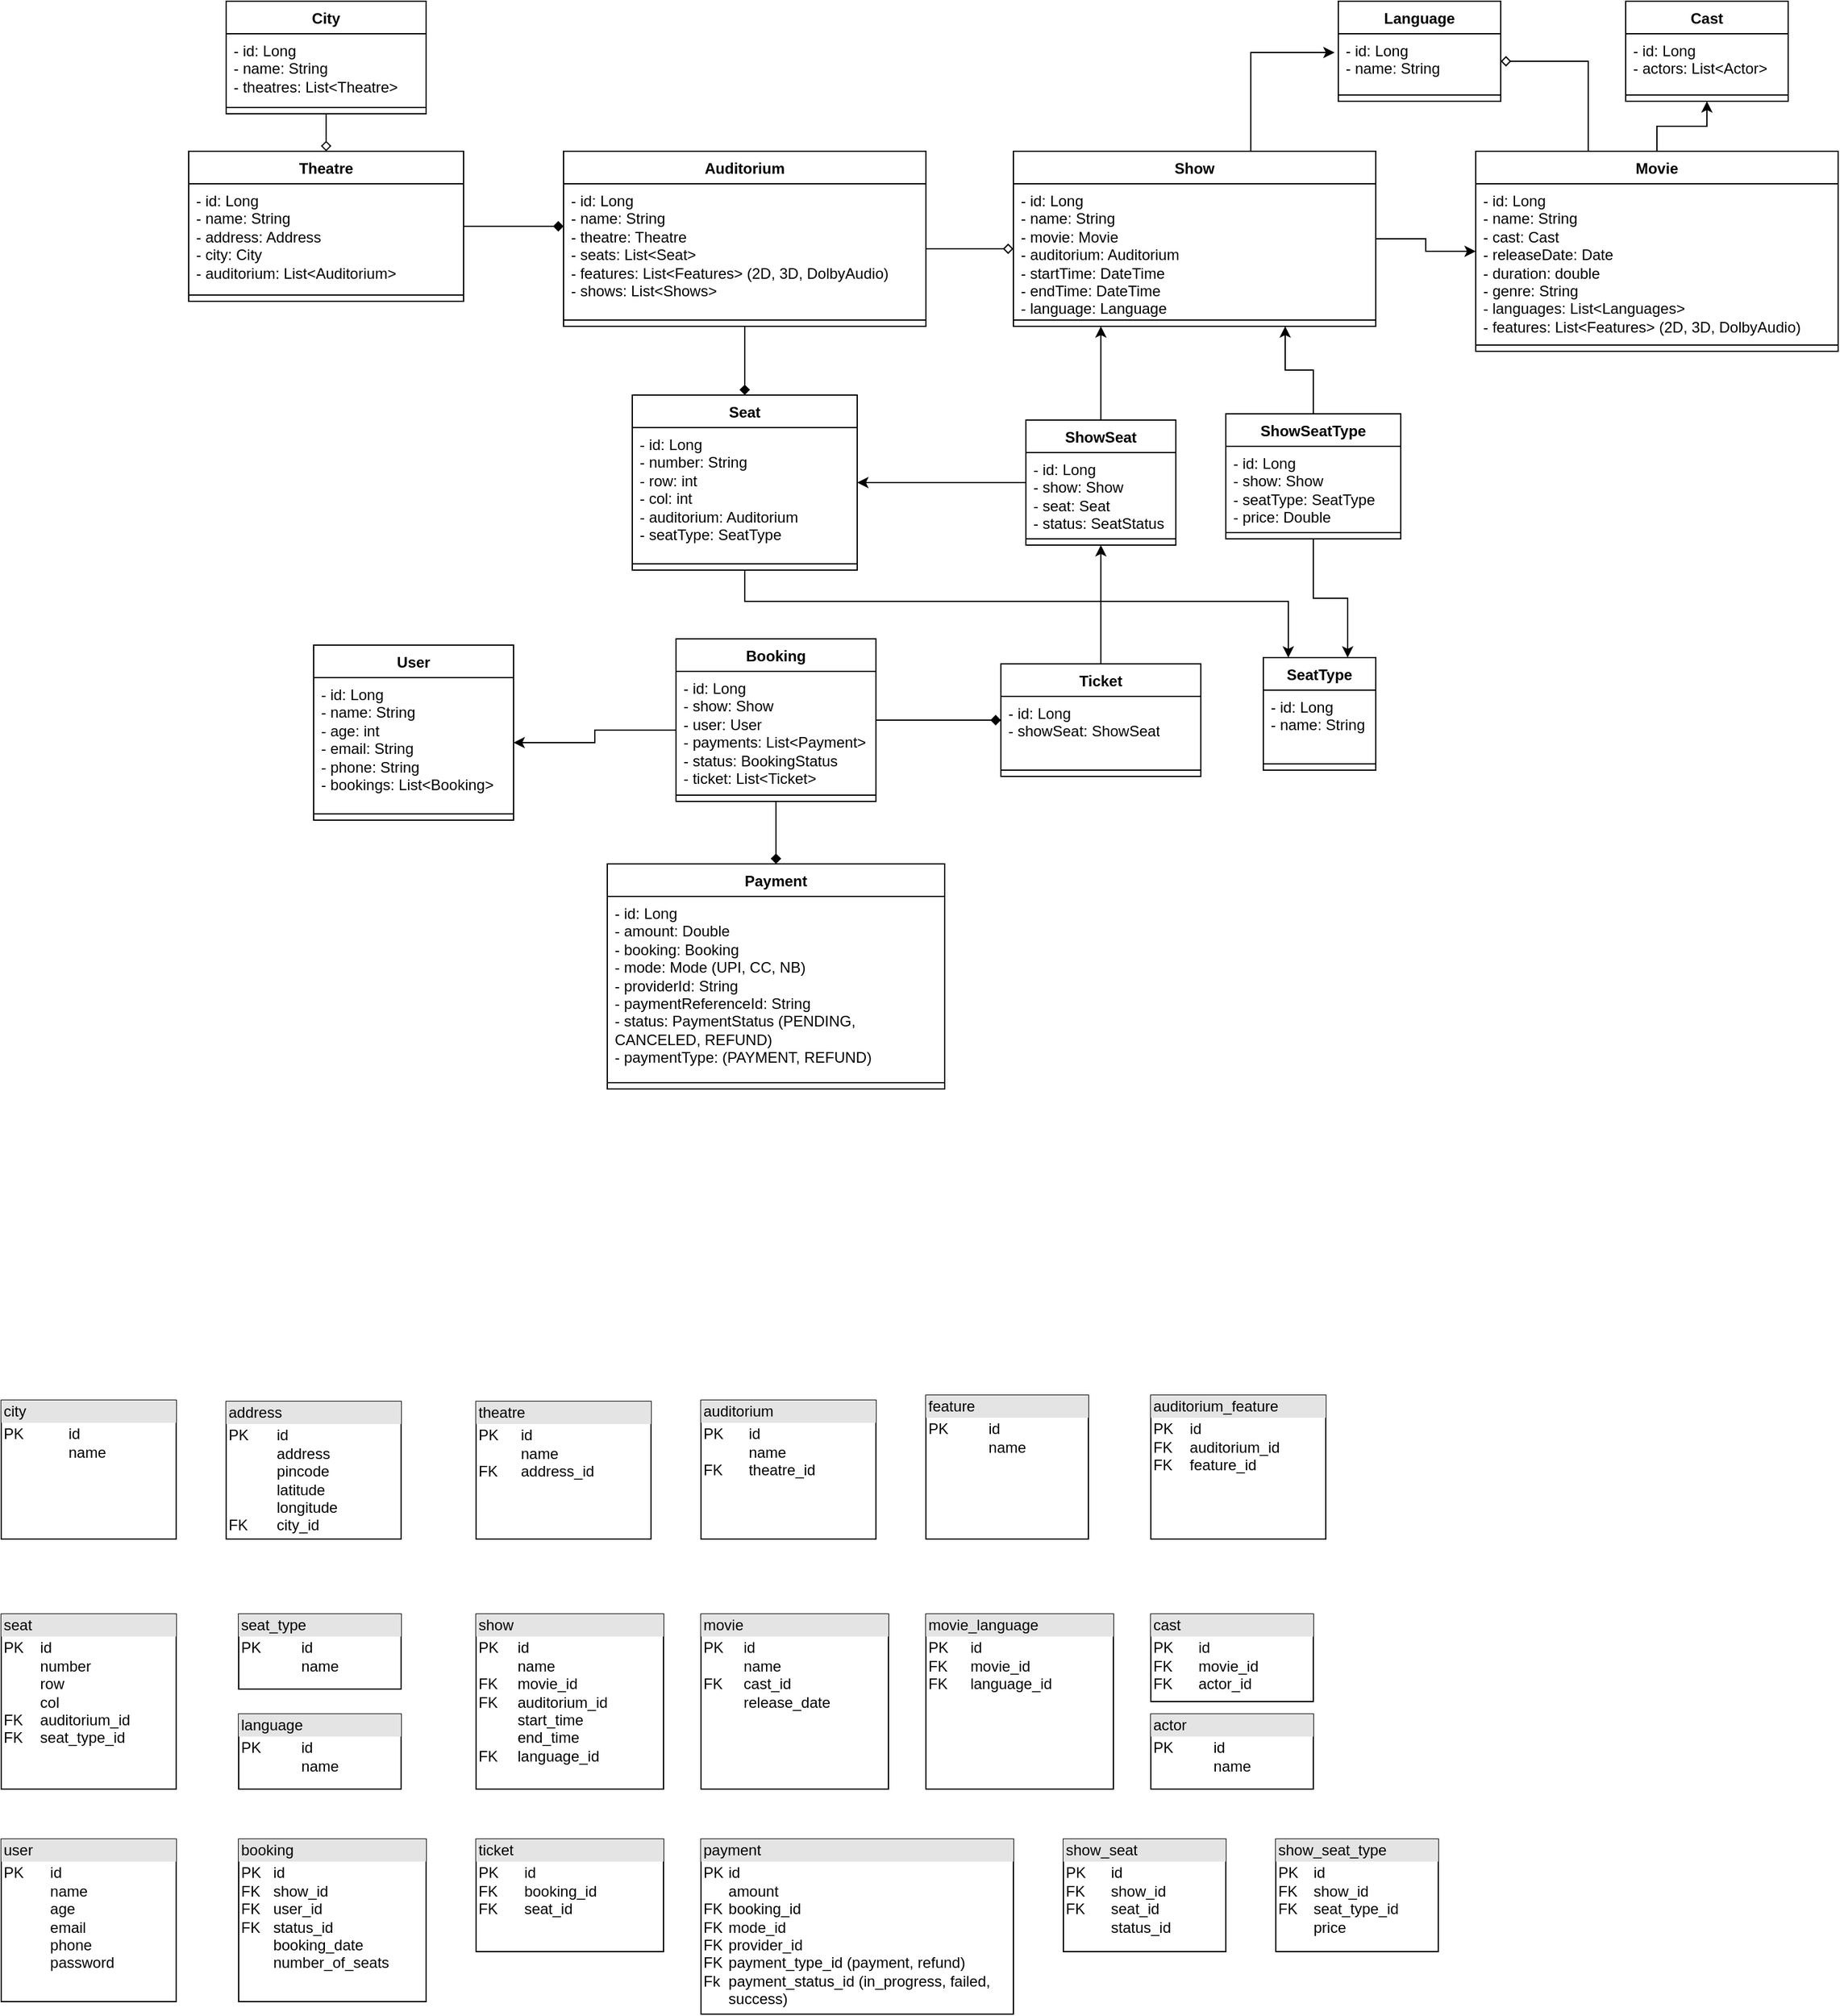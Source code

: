 <mxfile version="23.1.1" type="device">
  <diagram name="Page-1" id="oGcCUuIiFS4U_jD8WHVe">
    <mxGraphModel dx="2261" dy="1964" grid="1" gridSize="10" guides="1" tooltips="1" connect="1" arrows="1" fold="1" page="1" pageScale="1" pageWidth="827" pageHeight="1169" math="0" shadow="0">
      <root>
        <mxCell id="0" />
        <mxCell id="1" parent="0" />
        <mxCell id="pWZ-BDEYInPVpbbAbhPP-1" value="City" style="swimlane;fontStyle=1;align=center;verticalAlign=top;childLayout=stackLayout;horizontal=1;startSize=26;horizontalStack=0;resizeParent=1;resizeParentMax=0;resizeLast=0;collapsible=1;marginBottom=0;whiteSpace=wrap;html=1;" vertex="1" parent="1">
          <mxGeometry x="40" y="-30" width="160" height="90" as="geometry" />
        </mxCell>
        <mxCell id="pWZ-BDEYInPVpbbAbhPP-2" value="- id: Long&lt;br&gt;- name: String&lt;br&gt;- theatres: List&amp;lt;Theatre&amp;gt;" style="text;strokeColor=none;fillColor=none;align=left;verticalAlign=top;spacingLeft=4;spacingRight=4;overflow=hidden;rotatable=0;points=[[0,0.5],[1,0.5]];portConstraint=eastwest;whiteSpace=wrap;html=1;" vertex="1" parent="pWZ-BDEYInPVpbbAbhPP-1">
          <mxGeometry y="26" width="160" height="54" as="geometry" />
        </mxCell>
        <mxCell id="pWZ-BDEYInPVpbbAbhPP-3" value="" style="line;strokeWidth=1;fillColor=none;align=left;verticalAlign=middle;spacingTop=-1;spacingLeft=3;spacingRight=3;rotatable=0;labelPosition=right;points=[];portConstraint=eastwest;strokeColor=inherit;" vertex="1" parent="pWZ-BDEYInPVpbbAbhPP-1">
          <mxGeometry y="80" width="160" height="10" as="geometry" />
        </mxCell>
        <mxCell id="pWZ-BDEYInPVpbbAbhPP-16" value="" style="edgeStyle=orthogonalEdgeStyle;rounded=0;orthogonalLoop=1;jettySize=auto;html=1;endArrow=diamond;endFill=1;" edge="1" parent="1" source="pWZ-BDEYInPVpbbAbhPP-5" target="pWZ-BDEYInPVpbbAbhPP-13">
          <mxGeometry relative="1" as="geometry">
            <Array as="points">
              <mxPoint x="290" y="150" />
              <mxPoint x="290" y="150" />
            </Array>
          </mxGeometry>
        </mxCell>
        <mxCell id="pWZ-BDEYInPVpbbAbhPP-5" value="Theatre" style="swimlane;fontStyle=1;align=center;verticalAlign=top;childLayout=stackLayout;horizontal=1;startSize=26;horizontalStack=0;resizeParent=1;resizeParentMax=0;resizeLast=0;collapsible=1;marginBottom=0;whiteSpace=wrap;html=1;" vertex="1" parent="1">
          <mxGeometry x="10" y="90" width="220" height="120" as="geometry" />
        </mxCell>
        <mxCell id="pWZ-BDEYInPVpbbAbhPP-6" value="- id: Long&lt;br&gt;- name: String&lt;br&gt;- address: Address&lt;br&gt;- city: City&lt;br&gt;- auditorium: List&amp;lt;Auditorium&amp;gt;" style="text;strokeColor=none;fillColor=none;align=left;verticalAlign=top;spacingLeft=4;spacingRight=4;overflow=hidden;rotatable=0;points=[[0,0.5],[1,0.5]];portConstraint=eastwest;whiteSpace=wrap;html=1;" vertex="1" parent="pWZ-BDEYInPVpbbAbhPP-5">
          <mxGeometry y="26" width="220" height="84" as="geometry" />
        </mxCell>
        <mxCell id="pWZ-BDEYInPVpbbAbhPP-7" value="" style="line;strokeWidth=1;fillColor=none;align=left;verticalAlign=middle;spacingTop=-1;spacingLeft=3;spacingRight=3;rotatable=0;labelPosition=right;points=[];portConstraint=eastwest;strokeColor=inherit;" vertex="1" parent="pWZ-BDEYInPVpbbAbhPP-5">
          <mxGeometry y="110" width="220" height="10" as="geometry" />
        </mxCell>
        <mxCell id="pWZ-BDEYInPVpbbAbhPP-22" value="" style="edgeStyle=orthogonalEdgeStyle;rounded=0;orthogonalLoop=1;jettySize=auto;html=1;endArrow=diamond;endFill=1;" edge="1" parent="1" source="pWZ-BDEYInPVpbbAbhPP-13" target="pWZ-BDEYInPVpbbAbhPP-19">
          <mxGeometry relative="1" as="geometry" />
        </mxCell>
        <mxCell id="pWZ-BDEYInPVpbbAbhPP-13" value="Auditorium" style="swimlane;fontStyle=1;align=center;verticalAlign=top;childLayout=stackLayout;horizontal=1;startSize=26;horizontalStack=0;resizeParent=1;resizeParentMax=0;resizeLast=0;collapsible=1;marginBottom=0;whiteSpace=wrap;html=1;" vertex="1" parent="1">
          <mxGeometry x="310" y="90" width="290" height="140" as="geometry" />
        </mxCell>
        <mxCell id="pWZ-BDEYInPVpbbAbhPP-14" value="- id: Long&lt;br&gt;- name: String&lt;br&gt;- theatre: Theatre&lt;br&gt;- seats: List&amp;lt;Seat&amp;gt;&lt;br&gt;- features: List&amp;lt;Features&amp;gt; (2D, 3D, DolbyAudio)&lt;br&gt;- shows: List&amp;lt;Shows&amp;gt;" style="text;strokeColor=none;fillColor=none;align=left;verticalAlign=top;spacingLeft=4;spacingRight=4;overflow=hidden;rotatable=0;points=[[0,0.5],[1,0.5]];portConstraint=eastwest;whiteSpace=wrap;html=1;" vertex="1" parent="pWZ-BDEYInPVpbbAbhPP-13">
          <mxGeometry y="26" width="290" height="104" as="geometry" />
        </mxCell>
        <mxCell id="pWZ-BDEYInPVpbbAbhPP-15" value="" style="line;strokeWidth=1;fillColor=none;align=left;verticalAlign=middle;spacingTop=-1;spacingLeft=3;spacingRight=3;rotatable=0;labelPosition=right;points=[];portConstraint=eastwest;strokeColor=inherit;" vertex="1" parent="pWZ-BDEYInPVpbbAbhPP-13">
          <mxGeometry y="130" width="290" height="10" as="geometry" />
        </mxCell>
        <mxCell id="pWZ-BDEYInPVpbbAbhPP-17" style="edgeStyle=orthogonalEdgeStyle;rounded=0;orthogonalLoop=1;jettySize=auto;html=1;entryX=0.5;entryY=0;entryDx=0;entryDy=0;endArrow=diamond;endFill=0;exitX=0.5;exitY=1;exitDx=0;exitDy=0;" edge="1" parent="1" source="pWZ-BDEYInPVpbbAbhPP-1" target="pWZ-BDEYInPVpbbAbhPP-5">
          <mxGeometry relative="1" as="geometry" />
        </mxCell>
        <mxCell id="pWZ-BDEYInPVpbbAbhPP-30" value="" style="edgeStyle=orthogonalEdgeStyle;rounded=0;orthogonalLoop=1;jettySize=auto;html=1;endArrow=classic;endFill=1;" edge="1" parent="1" source="pWZ-BDEYInPVpbbAbhPP-19" target="pWZ-BDEYInPVpbbAbhPP-27">
          <mxGeometry relative="1" as="geometry">
            <Array as="points">
              <mxPoint x="455" y="450" />
              <mxPoint x="890" y="450" />
            </Array>
          </mxGeometry>
        </mxCell>
        <mxCell id="pWZ-BDEYInPVpbbAbhPP-63" value="" style="edgeStyle=orthogonalEdgeStyle;rounded=0;orthogonalLoop=1;jettySize=auto;html=1;endArrow=none;endFill=0;startArrow=classic;startFill=1;" edge="1" parent="1" source="pWZ-BDEYInPVpbbAbhPP-19" target="pWZ-BDEYInPVpbbAbhPP-60">
          <mxGeometry relative="1" as="geometry" />
        </mxCell>
        <mxCell id="pWZ-BDEYInPVpbbAbhPP-19" value="Seat" style="swimlane;fontStyle=1;align=center;verticalAlign=top;childLayout=stackLayout;horizontal=1;startSize=26;horizontalStack=0;resizeParent=1;resizeParentMax=0;resizeLast=0;collapsible=1;marginBottom=0;whiteSpace=wrap;html=1;" vertex="1" parent="1">
          <mxGeometry x="365" y="285" width="180" height="140" as="geometry" />
        </mxCell>
        <mxCell id="pWZ-BDEYInPVpbbAbhPP-20" value="- id: Long&lt;br&gt;- number: String&lt;br&gt;- row: int&lt;br&gt;- col: int&lt;br&gt;- auditorium: Auditorium&lt;br&gt;- seatType: SeatType" style="text;strokeColor=none;fillColor=none;align=left;verticalAlign=top;spacingLeft=4;spacingRight=4;overflow=hidden;rotatable=0;points=[[0,0.5],[1,0.5]];portConstraint=eastwest;whiteSpace=wrap;html=1;" vertex="1" parent="pWZ-BDEYInPVpbbAbhPP-19">
          <mxGeometry y="26" width="180" height="104" as="geometry" />
        </mxCell>
        <mxCell id="pWZ-BDEYInPVpbbAbhPP-21" value="" style="line;strokeWidth=1;fillColor=none;align=left;verticalAlign=middle;spacingTop=-1;spacingLeft=3;spacingRight=3;rotatable=0;labelPosition=right;points=[];portConstraint=eastwest;strokeColor=inherit;" vertex="1" parent="pWZ-BDEYInPVpbbAbhPP-19">
          <mxGeometry y="130" width="180" height="10" as="geometry" />
        </mxCell>
        <mxCell id="pWZ-BDEYInPVpbbAbhPP-34" value="" style="edgeStyle=orthogonalEdgeStyle;rounded=0;orthogonalLoop=1;jettySize=auto;html=1;" edge="1" parent="1" source="pWZ-BDEYInPVpbbAbhPP-23" target="pWZ-BDEYInPVpbbAbhPP-31">
          <mxGeometry relative="1" as="geometry" />
        </mxCell>
        <mxCell id="pWZ-BDEYInPVpbbAbhPP-38" value="" style="edgeStyle=orthogonalEdgeStyle;rounded=0;orthogonalLoop=1;jettySize=auto;html=1;endArrow=classic;endFill=1;entryX=-0.023;entryY=0.341;entryDx=0;entryDy=0;entryPerimeter=0;" edge="1" parent="1" source="pWZ-BDEYInPVpbbAbhPP-23" target="pWZ-BDEYInPVpbbAbhPP-36">
          <mxGeometry relative="1" as="geometry">
            <Array as="points">
              <mxPoint x="860" y="11" />
            </Array>
          </mxGeometry>
        </mxCell>
        <mxCell id="pWZ-BDEYInPVpbbAbhPP-23" value="Show" style="swimlane;fontStyle=1;align=center;verticalAlign=top;childLayout=stackLayout;horizontal=1;startSize=26;horizontalStack=0;resizeParent=1;resizeParentMax=0;resizeLast=0;collapsible=1;marginBottom=0;whiteSpace=wrap;html=1;" vertex="1" parent="1">
          <mxGeometry x="670" y="90" width="290" height="140" as="geometry" />
        </mxCell>
        <mxCell id="pWZ-BDEYInPVpbbAbhPP-24" value="- id: Long&lt;br&gt;- name: String&lt;br&gt;- movie: Movie&lt;br&gt;- auditorium: Auditorium&lt;br&gt;- startTime: DateTime&lt;br&gt;- endTime: DateTime&lt;br&gt;- language: Language" style="text;strokeColor=none;fillColor=none;align=left;verticalAlign=top;spacingLeft=4;spacingRight=4;overflow=hidden;rotatable=0;points=[[0,0.5],[1,0.5]];portConstraint=eastwest;whiteSpace=wrap;html=1;" vertex="1" parent="pWZ-BDEYInPVpbbAbhPP-23">
          <mxGeometry y="26" width="290" height="104" as="geometry" />
        </mxCell>
        <mxCell id="pWZ-BDEYInPVpbbAbhPP-25" value="" style="line;strokeWidth=1;fillColor=none;align=left;verticalAlign=middle;spacingTop=-1;spacingLeft=3;spacingRight=3;rotatable=0;labelPosition=right;points=[];portConstraint=eastwest;strokeColor=inherit;" vertex="1" parent="pWZ-BDEYInPVpbbAbhPP-23">
          <mxGeometry y="130" width="290" height="10" as="geometry" />
        </mxCell>
        <mxCell id="pWZ-BDEYInPVpbbAbhPP-27" value="SeatType" style="swimlane;fontStyle=1;align=center;verticalAlign=top;childLayout=stackLayout;horizontal=1;startSize=26;horizontalStack=0;resizeParent=1;resizeParentMax=0;resizeLast=0;collapsible=1;marginBottom=0;whiteSpace=wrap;html=1;" vertex="1" parent="1">
          <mxGeometry x="870" y="495" width="90" height="90" as="geometry" />
        </mxCell>
        <mxCell id="pWZ-BDEYInPVpbbAbhPP-28" value="- id: Long&lt;br&gt;- name: String" style="text;strokeColor=none;fillColor=none;align=left;verticalAlign=top;spacingLeft=4;spacingRight=4;overflow=hidden;rotatable=0;points=[[0,0.5],[1,0.5]];portConstraint=eastwest;whiteSpace=wrap;html=1;" vertex="1" parent="pWZ-BDEYInPVpbbAbhPP-27">
          <mxGeometry y="26" width="90" height="54" as="geometry" />
        </mxCell>
        <mxCell id="pWZ-BDEYInPVpbbAbhPP-29" value="" style="line;strokeWidth=1;fillColor=none;align=left;verticalAlign=middle;spacingTop=-1;spacingLeft=3;spacingRight=3;rotatable=0;labelPosition=right;points=[];portConstraint=eastwest;strokeColor=inherit;" vertex="1" parent="pWZ-BDEYInPVpbbAbhPP-27">
          <mxGeometry y="80" width="90" height="10" as="geometry" />
        </mxCell>
        <mxCell id="pWZ-BDEYInPVpbbAbhPP-39" style="edgeStyle=orthogonalEdgeStyle;rounded=0;orthogonalLoop=1;jettySize=auto;html=1;entryX=1;entryY=0.5;entryDx=0;entryDy=0;endArrow=diamond;endFill=0;" edge="1" parent="1" source="pWZ-BDEYInPVpbbAbhPP-31" target="pWZ-BDEYInPVpbbAbhPP-36">
          <mxGeometry relative="1" as="geometry">
            <Array as="points">
              <mxPoint x="1130" y="18" />
            </Array>
          </mxGeometry>
        </mxCell>
        <mxCell id="pWZ-BDEYInPVpbbAbhPP-44" style="edgeStyle=orthogonalEdgeStyle;rounded=0;orthogonalLoop=1;jettySize=auto;html=1;entryX=0.5;entryY=1;entryDx=0;entryDy=0;" edge="1" parent="1" source="pWZ-BDEYInPVpbbAbhPP-31" target="pWZ-BDEYInPVpbbAbhPP-41">
          <mxGeometry relative="1" as="geometry" />
        </mxCell>
        <mxCell id="pWZ-BDEYInPVpbbAbhPP-31" value="Movie" style="swimlane;fontStyle=1;align=center;verticalAlign=top;childLayout=stackLayout;horizontal=1;startSize=26;horizontalStack=0;resizeParent=1;resizeParentMax=0;resizeLast=0;collapsible=1;marginBottom=0;whiteSpace=wrap;html=1;" vertex="1" parent="1">
          <mxGeometry x="1040" y="90" width="290" height="160" as="geometry" />
        </mxCell>
        <mxCell id="pWZ-BDEYInPVpbbAbhPP-32" value="- id: Long&lt;br&gt;- name: String&lt;br&gt;- cast: Cast&lt;br&gt;- releaseDate: Date&lt;br&gt;- duration: double&lt;br&gt;- genre: String&lt;br&gt;- languages: List&amp;lt;Languages&amp;gt;&lt;br&gt;- features: List&amp;lt;Features&amp;gt; (2D, 3D, DolbyAudio)" style="text;strokeColor=none;fillColor=none;align=left;verticalAlign=top;spacingLeft=4;spacingRight=4;overflow=hidden;rotatable=0;points=[[0,0.5],[1,0.5]];portConstraint=eastwest;whiteSpace=wrap;html=1;" vertex="1" parent="pWZ-BDEYInPVpbbAbhPP-31">
          <mxGeometry y="26" width="290" height="124" as="geometry" />
        </mxCell>
        <mxCell id="pWZ-BDEYInPVpbbAbhPP-33" value="" style="line;strokeWidth=1;fillColor=none;align=left;verticalAlign=middle;spacingTop=-1;spacingLeft=3;spacingRight=3;rotatable=0;labelPosition=right;points=[];portConstraint=eastwest;strokeColor=inherit;" vertex="1" parent="pWZ-BDEYInPVpbbAbhPP-31">
          <mxGeometry y="150" width="290" height="10" as="geometry" />
        </mxCell>
        <mxCell id="pWZ-BDEYInPVpbbAbhPP-35" value="Language" style="swimlane;fontStyle=1;align=center;verticalAlign=top;childLayout=stackLayout;horizontal=1;startSize=26;horizontalStack=0;resizeParent=1;resizeParentMax=0;resizeLast=0;collapsible=1;marginBottom=0;whiteSpace=wrap;html=1;" vertex="1" parent="1">
          <mxGeometry x="930" y="-30" width="130" height="80" as="geometry" />
        </mxCell>
        <mxCell id="pWZ-BDEYInPVpbbAbhPP-36" value="- id: Long&lt;br&gt;- name: String" style="text;strokeColor=none;fillColor=none;align=left;verticalAlign=top;spacingLeft=4;spacingRight=4;overflow=hidden;rotatable=0;points=[[0,0.5],[1,0.5]];portConstraint=eastwest;whiteSpace=wrap;html=1;" vertex="1" parent="pWZ-BDEYInPVpbbAbhPP-35">
          <mxGeometry y="26" width="130" height="44" as="geometry" />
        </mxCell>
        <mxCell id="pWZ-BDEYInPVpbbAbhPP-37" value="" style="line;strokeWidth=1;fillColor=none;align=left;verticalAlign=middle;spacingTop=-1;spacingLeft=3;spacingRight=3;rotatable=0;labelPosition=right;points=[];portConstraint=eastwest;strokeColor=inherit;" vertex="1" parent="pWZ-BDEYInPVpbbAbhPP-35">
          <mxGeometry y="70" width="130" height="10" as="geometry" />
        </mxCell>
        <mxCell id="pWZ-BDEYInPVpbbAbhPP-41" value="Cast" style="swimlane;fontStyle=1;align=center;verticalAlign=top;childLayout=stackLayout;horizontal=1;startSize=26;horizontalStack=0;resizeParent=1;resizeParentMax=0;resizeLast=0;collapsible=1;marginBottom=0;whiteSpace=wrap;html=1;" vertex="1" parent="1">
          <mxGeometry x="1160" y="-30" width="130" height="80" as="geometry" />
        </mxCell>
        <mxCell id="pWZ-BDEYInPVpbbAbhPP-42" value="- id: Long&lt;br&gt;- actors: List&amp;lt;Actor&amp;gt;" style="text;strokeColor=none;fillColor=none;align=left;verticalAlign=top;spacingLeft=4;spacingRight=4;overflow=hidden;rotatable=0;points=[[0,0.5],[1,0.5]];portConstraint=eastwest;whiteSpace=wrap;html=1;" vertex="1" parent="pWZ-BDEYInPVpbbAbhPP-41">
          <mxGeometry y="26" width="130" height="44" as="geometry" />
        </mxCell>
        <mxCell id="pWZ-BDEYInPVpbbAbhPP-43" value="" style="line;strokeWidth=1;fillColor=none;align=left;verticalAlign=middle;spacingTop=-1;spacingLeft=3;spacingRight=3;rotatable=0;labelPosition=right;points=[];portConstraint=eastwest;strokeColor=inherit;" vertex="1" parent="pWZ-BDEYInPVpbbAbhPP-41">
          <mxGeometry y="70" width="130" height="10" as="geometry" />
        </mxCell>
        <mxCell id="pWZ-BDEYInPVpbbAbhPP-45" value="User" style="swimlane;fontStyle=1;align=center;verticalAlign=top;childLayout=stackLayout;horizontal=1;startSize=26;horizontalStack=0;resizeParent=1;resizeParentMax=0;resizeLast=0;collapsible=1;marginBottom=0;whiteSpace=wrap;html=1;" vertex="1" parent="1">
          <mxGeometry x="110" y="485" width="160" height="140" as="geometry" />
        </mxCell>
        <mxCell id="pWZ-BDEYInPVpbbAbhPP-46" value="- id: Long&lt;br&gt;- name: String&lt;br&gt;- age: int&lt;br&gt;- email: String&lt;br&gt;- phone: String&lt;br&gt;- bookings: List&amp;lt;Booking&amp;gt;" style="text;strokeColor=none;fillColor=none;align=left;verticalAlign=top;spacingLeft=4;spacingRight=4;overflow=hidden;rotatable=0;points=[[0,0.5],[1,0.5]];portConstraint=eastwest;whiteSpace=wrap;html=1;" vertex="1" parent="pWZ-BDEYInPVpbbAbhPP-45">
          <mxGeometry y="26" width="160" height="104" as="geometry" />
        </mxCell>
        <mxCell id="pWZ-BDEYInPVpbbAbhPP-47" value="" style="line;strokeWidth=1;fillColor=none;align=left;verticalAlign=middle;spacingTop=-1;spacingLeft=3;spacingRight=3;rotatable=0;labelPosition=right;points=[];portConstraint=eastwest;strokeColor=inherit;" vertex="1" parent="pWZ-BDEYInPVpbbAbhPP-45">
          <mxGeometry y="130" width="160" height="10" as="geometry" />
        </mxCell>
        <mxCell id="pWZ-BDEYInPVpbbAbhPP-54" value="" style="edgeStyle=orthogonalEdgeStyle;rounded=0;orthogonalLoop=1;jettySize=auto;html=1;endArrow=diamond;endFill=1;" edge="1" parent="1" source="pWZ-BDEYInPVpbbAbhPP-48" target="pWZ-BDEYInPVpbbAbhPP-51">
          <mxGeometry relative="1" as="geometry" />
        </mxCell>
        <mxCell id="pWZ-BDEYInPVpbbAbhPP-58" value="" style="edgeStyle=orthogonalEdgeStyle;rounded=0;orthogonalLoop=1;jettySize=auto;html=1;endArrow=diamond;endFill=1;" edge="1" parent="1" source="pWZ-BDEYInPVpbbAbhPP-48" target="pWZ-BDEYInPVpbbAbhPP-55">
          <mxGeometry relative="1" as="geometry" />
        </mxCell>
        <mxCell id="pWZ-BDEYInPVpbbAbhPP-48" value="Booking" style="swimlane;fontStyle=1;align=center;verticalAlign=top;childLayout=stackLayout;horizontal=1;startSize=26;horizontalStack=0;resizeParent=1;resizeParentMax=0;resizeLast=0;collapsible=1;marginBottom=0;whiteSpace=wrap;html=1;" vertex="1" parent="1">
          <mxGeometry x="400" y="480" width="160" height="130" as="geometry" />
        </mxCell>
        <mxCell id="pWZ-BDEYInPVpbbAbhPP-49" value="- id: Long&lt;br&gt;- show: Show&lt;br&gt;- user: User&lt;br&gt;- payments: List&amp;lt;Payment&amp;gt;&lt;br&gt;- status: BookingStatus&lt;br&gt;- ticket: List&amp;lt;Ticket&amp;gt;" style="text;strokeColor=none;fillColor=none;align=left;verticalAlign=top;spacingLeft=4;spacingRight=4;overflow=hidden;rotatable=0;points=[[0,0.5],[1,0.5]];portConstraint=eastwest;whiteSpace=wrap;html=1;" vertex="1" parent="pWZ-BDEYInPVpbbAbhPP-48">
          <mxGeometry y="26" width="160" height="94" as="geometry" />
        </mxCell>
        <mxCell id="pWZ-BDEYInPVpbbAbhPP-50" value="" style="line;strokeWidth=1;fillColor=none;align=left;verticalAlign=middle;spacingTop=-1;spacingLeft=3;spacingRight=3;rotatable=0;labelPosition=right;points=[];portConstraint=eastwest;strokeColor=inherit;" vertex="1" parent="pWZ-BDEYInPVpbbAbhPP-48">
          <mxGeometry y="120" width="160" height="10" as="geometry" />
        </mxCell>
        <mxCell id="pWZ-BDEYInPVpbbAbhPP-70" style="edgeStyle=orthogonalEdgeStyle;rounded=0;orthogonalLoop=1;jettySize=auto;html=1;entryX=0.5;entryY=1;entryDx=0;entryDy=0;" edge="1" parent="1" source="pWZ-BDEYInPVpbbAbhPP-51" target="pWZ-BDEYInPVpbbAbhPP-60">
          <mxGeometry relative="1" as="geometry" />
        </mxCell>
        <mxCell id="pWZ-BDEYInPVpbbAbhPP-51" value="Ticket" style="swimlane;fontStyle=1;align=center;verticalAlign=top;childLayout=stackLayout;horizontal=1;startSize=26;horizontalStack=0;resizeParent=1;resizeParentMax=0;resizeLast=0;collapsible=1;marginBottom=0;whiteSpace=wrap;html=1;" vertex="1" parent="1">
          <mxGeometry x="660" y="500" width="160" height="90" as="geometry" />
        </mxCell>
        <mxCell id="pWZ-BDEYInPVpbbAbhPP-52" value="- id: Long&lt;br&gt;- showSeat: ShowSeat" style="text;strokeColor=none;fillColor=none;align=left;verticalAlign=top;spacingLeft=4;spacingRight=4;overflow=hidden;rotatable=0;points=[[0,0.5],[1,0.5]];portConstraint=eastwest;whiteSpace=wrap;html=1;" vertex="1" parent="pWZ-BDEYInPVpbbAbhPP-51">
          <mxGeometry y="26" width="160" height="54" as="geometry" />
        </mxCell>
        <mxCell id="pWZ-BDEYInPVpbbAbhPP-53" value="" style="line;strokeWidth=1;fillColor=none;align=left;verticalAlign=middle;spacingTop=-1;spacingLeft=3;spacingRight=3;rotatable=0;labelPosition=right;points=[];portConstraint=eastwest;strokeColor=inherit;" vertex="1" parent="pWZ-BDEYInPVpbbAbhPP-51">
          <mxGeometry y="80" width="160" height="10" as="geometry" />
        </mxCell>
        <mxCell id="pWZ-BDEYInPVpbbAbhPP-55" value="Payment" style="swimlane;fontStyle=1;align=center;verticalAlign=top;childLayout=stackLayout;horizontal=1;startSize=26;horizontalStack=0;resizeParent=1;resizeParentMax=0;resizeLast=0;collapsible=1;marginBottom=0;whiteSpace=wrap;html=1;" vertex="1" parent="1">
          <mxGeometry x="345" y="660" width="270" height="180" as="geometry" />
        </mxCell>
        <mxCell id="pWZ-BDEYInPVpbbAbhPP-56" value="- id: Long&lt;br&gt;- amount: Double&lt;br&gt;- booking: Booking&lt;br&gt;- mode: Mode (UPI, CC, NB)&lt;br&gt;- providerId: String&lt;br&gt;- paymentReferenceId: String&lt;br&gt;- status: PaymentStatus (PENDING, CANCELED, REFUND)&lt;br&gt;- paymentType: (PAYMENT, REFUND)&amp;nbsp;" style="text;strokeColor=none;fillColor=none;align=left;verticalAlign=top;spacingLeft=4;spacingRight=4;overflow=hidden;rotatable=0;points=[[0,0.5],[1,0.5]];portConstraint=eastwest;whiteSpace=wrap;html=1;" vertex="1" parent="pWZ-BDEYInPVpbbAbhPP-55">
          <mxGeometry y="26" width="270" height="144" as="geometry" />
        </mxCell>
        <mxCell id="pWZ-BDEYInPVpbbAbhPP-57" value="" style="line;strokeWidth=1;fillColor=none;align=left;verticalAlign=middle;spacingTop=-1;spacingLeft=3;spacingRight=3;rotatable=0;labelPosition=right;points=[];portConstraint=eastwest;strokeColor=inherit;" vertex="1" parent="pWZ-BDEYInPVpbbAbhPP-55">
          <mxGeometry y="170" width="270" height="10" as="geometry" />
        </mxCell>
        <mxCell id="pWZ-BDEYInPVpbbAbhPP-59" value="" style="edgeStyle=orthogonalEdgeStyle;rounded=0;orthogonalLoop=1;jettySize=auto;html=1;endArrow=diamond;endFill=0;" edge="1" parent="1" source="pWZ-BDEYInPVpbbAbhPP-14" target="pWZ-BDEYInPVpbbAbhPP-24">
          <mxGeometry relative="1" as="geometry" />
        </mxCell>
        <mxCell id="pWZ-BDEYInPVpbbAbhPP-68" style="edgeStyle=orthogonalEdgeStyle;rounded=0;orthogonalLoop=1;jettySize=auto;html=1;" edge="1" parent="1" source="pWZ-BDEYInPVpbbAbhPP-60">
          <mxGeometry relative="1" as="geometry">
            <mxPoint x="740" y="230" as="targetPoint" />
          </mxGeometry>
        </mxCell>
        <mxCell id="pWZ-BDEYInPVpbbAbhPP-60" value="ShowSeat" style="swimlane;fontStyle=1;align=center;verticalAlign=top;childLayout=stackLayout;horizontal=1;startSize=26;horizontalStack=0;resizeParent=1;resizeParentMax=0;resizeLast=0;collapsible=1;marginBottom=0;whiteSpace=wrap;html=1;" vertex="1" parent="1">
          <mxGeometry x="680" y="305" width="120" height="100" as="geometry" />
        </mxCell>
        <mxCell id="pWZ-BDEYInPVpbbAbhPP-61" value="- id: Long&lt;br&gt;- show: Show&lt;br&gt;- seat: Seat&lt;br&gt;- status: SeatStatus" style="text;strokeColor=none;fillColor=none;align=left;verticalAlign=top;spacingLeft=4;spacingRight=4;overflow=hidden;rotatable=0;points=[[0,0.5],[1,0.5]];portConstraint=eastwest;whiteSpace=wrap;html=1;" vertex="1" parent="pWZ-BDEYInPVpbbAbhPP-60">
          <mxGeometry y="26" width="120" height="64" as="geometry" />
        </mxCell>
        <mxCell id="pWZ-BDEYInPVpbbAbhPP-62" value="" style="line;strokeWidth=1;fillColor=none;align=left;verticalAlign=middle;spacingTop=-1;spacingLeft=3;spacingRight=3;rotatable=0;labelPosition=right;points=[];portConstraint=eastwest;strokeColor=inherit;" vertex="1" parent="pWZ-BDEYInPVpbbAbhPP-60">
          <mxGeometry y="90" width="120" height="10" as="geometry" />
        </mxCell>
        <mxCell id="pWZ-BDEYInPVpbbAbhPP-69" style="edgeStyle=orthogonalEdgeStyle;rounded=0;orthogonalLoop=1;jettySize=auto;html=1;entryX=0.75;entryY=1;entryDx=0;entryDy=0;" edge="1" parent="1" source="pWZ-BDEYInPVpbbAbhPP-64" target="pWZ-BDEYInPVpbbAbhPP-23">
          <mxGeometry relative="1" as="geometry" />
        </mxCell>
        <mxCell id="pWZ-BDEYInPVpbbAbhPP-72" style="edgeStyle=orthogonalEdgeStyle;rounded=0;orthogonalLoop=1;jettySize=auto;html=1;entryX=0.75;entryY=0;entryDx=0;entryDy=0;" edge="1" parent="1" source="pWZ-BDEYInPVpbbAbhPP-64" target="pWZ-BDEYInPVpbbAbhPP-27">
          <mxGeometry relative="1" as="geometry" />
        </mxCell>
        <mxCell id="pWZ-BDEYInPVpbbAbhPP-64" value="ShowSeatType" style="swimlane;fontStyle=1;align=center;verticalAlign=top;childLayout=stackLayout;horizontal=1;startSize=26;horizontalStack=0;resizeParent=1;resizeParentMax=0;resizeLast=0;collapsible=1;marginBottom=0;whiteSpace=wrap;html=1;" vertex="1" parent="1">
          <mxGeometry x="840" y="300" width="140" height="100" as="geometry" />
        </mxCell>
        <mxCell id="pWZ-BDEYInPVpbbAbhPP-65" value="- id: Long&lt;br&gt;- show: Show&lt;br&gt;- seatType: SeatType&lt;br&gt;- price: Double" style="text;strokeColor=none;fillColor=none;align=left;verticalAlign=top;spacingLeft=4;spacingRight=4;overflow=hidden;rotatable=0;points=[[0,0.5],[1,0.5]];portConstraint=eastwest;whiteSpace=wrap;html=1;" vertex="1" parent="pWZ-BDEYInPVpbbAbhPP-64">
          <mxGeometry y="26" width="140" height="64" as="geometry" />
        </mxCell>
        <mxCell id="pWZ-BDEYInPVpbbAbhPP-66" value="" style="line;strokeWidth=1;fillColor=none;align=left;verticalAlign=middle;spacingTop=-1;spacingLeft=3;spacingRight=3;rotatable=0;labelPosition=right;points=[];portConstraint=eastwest;strokeColor=inherit;" vertex="1" parent="pWZ-BDEYInPVpbbAbhPP-64">
          <mxGeometry y="90" width="140" height="10" as="geometry" />
        </mxCell>
        <mxCell id="pWZ-BDEYInPVpbbAbhPP-71" style="edgeStyle=orthogonalEdgeStyle;rounded=0;orthogonalLoop=1;jettySize=auto;html=1;entryX=1;entryY=0.5;entryDx=0;entryDy=0;" edge="1" parent="1" source="pWZ-BDEYInPVpbbAbhPP-49" target="pWZ-BDEYInPVpbbAbhPP-46">
          <mxGeometry relative="1" as="geometry" />
        </mxCell>
        <mxCell id="pWZ-BDEYInPVpbbAbhPP-73" value="&lt;div style=&quot;box-sizing:border-box;width:100%;background:#e4e4e4;padding:2px;&quot;&gt;city&lt;/div&gt;&lt;table style=&quot;width:100%;font-size:1em;&quot; cellpadding=&quot;2&quot; cellspacing=&quot;0&quot;&gt;&lt;tbody&gt;&lt;tr&gt;&lt;td&gt;PK&lt;br&gt;&lt;br&gt;&lt;/td&gt;&lt;td&gt;id&lt;br&gt;name&lt;/td&gt;&lt;/tr&gt;&lt;/tbody&gt;&lt;/table&gt;" style="verticalAlign=top;align=left;overflow=fill;html=1;whiteSpace=wrap;" vertex="1" parent="1">
          <mxGeometry x="-140" y="1089" width="140" height="111" as="geometry" />
        </mxCell>
        <mxCell id="pWZ-BDEYInPVpbbAbhPP-74" value="&lt;div style=&quot;box-sizing:border-box;width:100%;background:#e4e4e4;padding:2px;&quot;&gt;address&lt;/div&gt;&lt;table style=&quot;width:100%;font-size:1em;&quot; cellpadding=&quot;2&quot; cellspacing=&quot;0&quot;&gt;&lt;tbody&gt;&lt;tr&gt;&lt;td&gt;PK&lt;br&gt;&lt;br&gt;&lt;br&gt;&lt;br&gt;&lt;br&gt;FK&lt;/td&gt;&lt;td&gt;id&lt;br&gt;address&lt;br&gt;pincode&lt;br&gt;latitude&lt;br&gt;longitude&lt;br&gt;city_id&lt;/td&gt;&lt;/tr&gt;&lt;/tbody&gt;&lt;/table&gt;" style="verticalAlign=top;align=left;overflow=fill;html=1;whiteSpace=wrap;" vertex="1" parent="1">
          <mxGeometry x="40" y="1090" width="140" height="110" as="geometry" />
        </mxCell>
        <mxCell id="pWZ-BDEYInPVpbbAbhPP-75" value="&lt;div style=&quot;box-sizing:border-box;width:100%;background:#e4e4e4;padding:2px;&quot;&gt;theatre&lt;/div&gt;&lt;table style=&quot;width:100%;font-size:1em;&quot; cellpadding=&quot;2&quot; cellspacing=&quot;0&quot;&gt;&lt;tbody&gt;&lt;tr&gt;&lt;td&gt;PK&lt;br&gt;&lt;br&gt;FK&lt;/td&gt;&lt;td&gt;id&lt;br&gt;name&lt;br&gt;address_id&lt;/td&gt;&lt;/tr&gt;&lt;/tbody&gt;&lt;/table&gt;" style="verticalAlign=top;align=left;overflow=fill;html=1;whiteSpace=wrap;" vertex="1" parent="1">
          <mxGeometry x="240" y="1090" width="140" height="110" as="geometry" />
        </mxCell>
        <mxCell id="pWZ-BDEYInPVpbbAbhPP-76" value="&lt;div style=&quot;box-sizing:border-box;width:100%;background:#e4e4e4;padding:2px;&quot;&gt;auditorium&lt;/div&gt;&lt;table style=&quot;width:100%;font-size:1em;&quot; cellpadding=&quot;2&quot; cellspacing=&quot;0&quot;&gt;&lt;tbody&gt;&lt;tr&gt;&lt;td&gt;PK&lt;br&gt;&lt;br&gt;FK&lt;/td&gt;&lt;td&gt;id&lt;br&gt;name&lt;br&gt;theatre_id&lt;/td&gt;&lt;/tr&gt;&lt;/tbody&gt;&lt;/table&gt;" style="verticalAlign=top;align=left;overflow=fill;html=1;whiteSpace=wrap;" vertex="1" parent="1">
          <mxGeometry x="420" y="1089" width="140" height="111" as="geometry" />
        </mxCell>
        <mxCell id="pWZ-BDEYInPVpbbAbhPP-77" value="&lt;div style=&quot;box-sizing:border-box;width:100%;background:#e4e4e4;padding:2px;&quot;&gt;feature&lt;/div&gt;&lt;table style=&quot;width:100%;font-size:1em;&quot; cellpadding=&quot;2&quot; cellspacing=&quot;0&quot;&gt;&lt;tbody&gt;&lt;tr&gt;&lt;td&gt;PK&lt;br&gt;&lt;br&gt;&lt;/td&gt;&lt;td&gt;id&lt;br&gt;name&lt;/td&gt;&lt;/tr&gt;&lt;/tbody&gt;&lt;/table&gt;" style="verticalAlign=top;align=left;overflow=fill;html=1;whiteSpace=wrap;" vertex="1" parent="1">
          <mxGeometry x="600" y="1085" width="130" height="115" as="geometry" />
        </mxCell>
        <mxCell id="pWZ-BDEYInPVpbbAbhPP-78" value="&lt;div style=&quot;box-sizing:border-box;width:100%;background:#e4e4e4;padding:2px;&quot;&gt;auditorium_feature&lt;/div&gt;&lt;table style=&quot;width:100%;font-size:1em;&quot; cellpadding=&quot;2&quot; cellspacing=&quot;0&quot;&gt;&lt;tbody&gt;&lt;tr&gt;&lt;td&gt;PK&lt;br&gt;FK&lt;br&gt;FK&lt;/td&gt;&lt;td&gt;id&lt;br&gt;auditorium_id&lt;br&gt;feature_id&lt;/td&gt;&lt;/tr&gt;&lt;/tbody&gt;&lt;/table&gt;" style="verticalAlign=top;align=left;overflow=fill;html=1;whiteSpace=wrap;" vertex="1" parent="1">
          <mxGeometry x="780" y="1085" width="140" height="115" as="geometry" />
        </mxCell>
        <mxCell id="pWZ-BDEYInPVpbbAbhPP-79" value="&lt;div style=&quot;box-sizing:border-box;width:100%;background:#e4e4e4;padding:2px;&quot;&gt;seat&lt;/div&gt;&lt;table style=&quot;width:100%;font-size:1em;&quot; cellpadding=&quot;2&quot; cellspacing=&quot;0&quot;&gt;&lt;tbody&gt;&lt;tr&gt;&lt;td&gt;PK&lt;br&gt;&lt;br&gt;&lt;br&gt;&lt;br&gt;FK&lt;br&gt;FK&lt;/td&gt;&lt;td&gt;id&lt;br&gt;number&lt;br&gt;row&lt;br&gt;col&lt;br&gt;auditorium_id&lt;br&gt;seat_type_id&lt;/td&gt;&lt;/tr&gt;&lt;/tbody&gt;&lt;/table&gt;" style="verticalAlign=top;align=left;overflow=fill;html=1;whiteSpace=wrap;" vertex="1" parent="1">
          <mxGeometry x="-140" y="1260" width="140" height="140" as="geometry" />
        </mxCell>
        <mxCell id="pWZ-BDEYInPVpbbAbhPP-80" value="&lt;div style=&quot;box-sizing:border-box;width:100%;background:#e4e4e4;padding:2px;&quot;&gt;seat_type&lt;/div&gt;&lt;table style=&quot;width:100%;font-size:1em;&quot; cellpadding=&quot;2&quot; cellspacing=&quot;0&quot;&gt;&lt;tbody&gt;&lt;tr&gt;&lt;td&gt;PK&lt;br&gt;&lt;br&gt;&lt;/td&gt;&lt;td&gt;id&lt;br&gt;name&lt;/td&gt;&lt;/tr&gt;&lt;/tbody&gt;&lt;/table&gt;" style="verticalAlign=top;align=left;overflow=fill;html=1;whiteSpace=wrap;" vertex="1" parent="1">
          <mxGeometry x="50" y="1260" width="130" height="60" as="geometry" />
        </mxCell>
        <mxCell id="pWZ-BDEYInPVpbbAbhPP-81" value="&lt;div style=&quot;box-sizing:border-box;width:100%;background:#e4e4e4;padding:2px;&quot;&gt;show&lt;/div&gt;&lt;table style=&quot;width:100%;font-size:1em;&quot; cellpadding=&quot;2&quot; cellspacing=&quot;0&quot;&gt;&lt;tbody&gt;&lt;tr&gt;&lt;td&gt;PK&lt;br&gt;&lt;br&gt;FK&lt;br&gt;FK&lt;br&gt;&lt;br&gt;&lt;br&gt;FK&lt;br&gt;&lt;br&gt;&lt;/td&gt;&lt;td&gt;id&lt;br&gt;name&lt;br&gt;movie_id&lt;br&gt;auditorium_id&lt;br&gt;start_time&lt;br&gt;end_time&lt;br&gt;language_id&lt;br&gt;&lt;br&gt;&lt;/td&gt;&lt;/tr&gt;&lt;/tbody&gt;&lt;/table&gt;" style="verticalAlign=top;align=left;overflow=fill;html=1;whiteSpace=wrap;" vertex="1" parent="1">
          <mxGeometry x="240" y="1260" width="150" height="140" as="geometry" />
        </mxCell>
        <mxCell id="pWZ-BDEYInPVpbbAbhPP-83" value="&lt;div style=&quot;box-sizing:border-box;width:100%;background:#e4e4e4;padding:2px;&quot;&gt;language&lt;/div&gt;&lt;table style=&quot;width:100%;font-size:1em;&quot; cellpadding=&quot;2&quot; cellspacing=&quot;0&quot;&gt;&lt;tbody&gt;&lt;tr&gt;&lt;td&gt;PK&lt;br&gt;&lt;br&gt;&lt;/td&gt;&lt;td&gt;id&lt;br&gt;name&lt;/td&gt;&lt;/tr&gt;&lt;/tbody&gt;&lt;/table&gt;" style="verticalAlign=top;align=left;overflow=fill;html=1;whiteSpace=wrap;" vertex="1" parent="1">
          <mxGeometry x="50" y="1340" width="130" height="60" as="geometry" />
        </mxCell>
        <mxCell id="pWZ-BDEYInPVpbbAbhPP-84" value="&lt;div style=&quot;box-sizing:border-box;width:100%;background:#e4e4e4;padding:2px;&quot;&gt;movie&lt;/div&gt;&lt;table style=&quot;width:100%;font-size:1em;&quot; cellpadding=&quot;2&quot; cellspacing=&quot;0&quot;&gt;&lt;tbody&gt;&lt;tr&gt;&lt;td&gt;PK&lt;br&gt;&lt;br&gt;FK&lt;br&gt;&lt;br&gt;&lt;/td&gt;&lt;td&gt;id&lt;br&gt;name&lt;br&gt;cast_id&lt;br&gt;release_date&lt;/td&gt;&lt;/tr&gt;&lt;/tbody&gt;&lt;/table&gt;" style="verticalAlign=top;align=left;overflow=fill;html=1;whiteSpace=wrap;" vertex="1" parent="1">
          <mxGeometry x="420" y="1260" width="150" height="140" as="geometry" />
        </mxCell>
        <mxCell id="pWZ-BDEYInPVpbbAbhPP-85" value="&lt;div style=&quot;box-sizing:border-box;width:100%;background:#e4e4e4;padding:2px;&quot;&gt;movie_language&lt;/div&gt;&lt;table style=&quot;width:100%;font-size:1em;&quot; cellpadding=&quot;2&quot; cellspacing=&quot;0&quot;&gt;&lt;tbody&gt;&lt;tr&gt;&lt;td&gt;PK&lt;br&gt;FK&lt;br&gt;FK&lt;/td&gt;&lt;td&gt;id&lt;br&gt;movie_id&lt;br&gt;language_id&lt;/td&gt;&lt;/tr&gt;&lt;/tbody&gt;&lt;/table&gt;" style="verticalAlign=top;align=left;overflow=fill;html=1;whiteSpace=wrap;" vertex="1" parent="1">
          <mxGeometry x="600" y="1260" width="150" height="140" as="geometry" />
        </mxCell>
        <mxCell id="pWZ-BDEYInPVpbbAbhPP-86" value="&lt;div style=&quot;box-sizing:border-box;width:100%;background:#e4e4e4;padding:2px;&quot;&gt;cast&lt;/div&gt;&lt;table style=&quot;width:100%;font-size:1em;&quot; cellpadding=&quot;2&quot; cellspacing=&quot;0&quot;&gt;&lt;tbody&gt;&lt;tr&gt;&lt;td&gt;PK&lt;br&gt;FK&lt;br&gt;FK&lt;/td&gt;&lt;td&gt;id&lt;br&gt;movie_id&lt;br&gt;actor_id&lt;/td&gt;&lt;/tr&gt;&lt;/tbody&gt;&lt;/table&gt;" style="verticalAlign=top;align=left;overflow=fill;html=1;whiteSpace=wrap;" vertex="1" parent="1">
          <mxGeometry x="780" y="1260" width="130" height="70" as="geometry" />
        </mxCell>
        <mxCell id="pWZ-BDEYInPVpbbAbhPP-87" value="&lt;div style=&quot;box-sizing:border-box;width:100%;background:#e4e4e4;padding:2px;&quot;&gt;actor&lt;/div&gt;&lt;table style=&quot;width:100%;font-size:1em;&quot; cellpadding=&quot;2&quot; cellspacing=&quot;0&quot;&gt;&lt;tbody&gt;&lt;tr&gt;&lt;td&gt;PK&lt;br&gt;&lt;br&gt;&lt;br&gt;&lt;/td&gt;&lt;td&gt;id&lt;br&gt;name&lt;br&gt;&lt;br&gt;&lt;/td&gt;&lt;/tr&gt;&lt;/tbody&gt;&lt;/table&gt;" style="verticalAlign=top;align=left;overflow=fill;html=1;whiteSpace=wrap;" vertex="1" parent="1">
          <mxGeometry x="780" y="1340" width="130" height="60" as="geometry" />
        </mxCell>
        <mxCell id="pWZ-BDEYInPVpbbAbhPP-88" value="&lt;div style=&quot;box-sizing:border-box;width:100%;background:#e4e4e4;padding:2px;&quot;&gt;user&lt;/div&gt;&lt;table style=&quot;width:100%;font-size:1em;&quot; cellpadding=&quot;2&quot; cellspacing=&quot;0&quot;&gt;&lt;tbody&gt;&lt;tr&gt;&lt;td&gt;PK&lt;br&gt;&lt;br&gt;&lt;br&gt;&lt;br&gt;&lt;br&gt;&lt;br&gt;&lt;br&gt;&lt;/td&gt;&lt;td&gt;id&lt;br&gt;name&lt;br&gt;age&lt;br&gt;email&lt;br&gt;phone&lt;br&gt;password&lt;br&gt;&lt;br&gt;&lt;/td&gt;&lt;/tr&gt;&lt;/tbody&gt;&lt;/table&gt;" style="verticalAlign=top;align=left;overflow=fill;html=1;whiteSpace=wrap;" vertex="1" parent="1">
          <mxGeometry x="-140" y="1440" width="140" height="130" as="geometry" />
        </mxCell>
        <mxCell id="pWZ-BDEYInPVpbbAbhPP-89" value="&lt;div style=&quot;box-sizing:border-box;width:100%;background:#e4e4e4;padding:2px;&quot;&gt;booking&lt;/div&gt;&lt;table style=&quot;width:100%;font-size:1em;&quot; cellpadding=&quot;2&quot; cellspacing=&quot;0&quot;&gt;&lt;tbody&gt;&lt;tr&gt;&lt;td&gt;PK&lt;br&gt;FK&lt;br&gt;FK&lt;br&gt;FK&lt;br&gt;&lt;br&gt;&lt;br&gt;&lt;br&gt;&lt;/td&gt;&lt;td&gt;id&lt;br&gt;show_id&lt;br&gt;user_id&lt;br&gt;status_id&lt;br&gt;booking_date&lt;br&gt;number_of_seats&lt;br&gt;&lt;br&gt;&lt;/td&gt;&lt;/tr&gt;&lt;/tbody&gt;&lt;/table&gt;" style="verticalAlign=top;align=left;overflow=fill;html=1;whiteSpace=wrap;" vertex="1" parent="1">
          <mxGeometry x="50" y="1440" width="150" height="130" as="geometry" />
        </mxCell>
        <mxCell id="pWZ-BDEYInPVpbbAbhPP-90" value="&lt;div style=&quot;box-sizing:border-box;width:100%;background:#e4e4e4;padding:2px;&quot;&gt;ticket&lt;/div&gt;&lt;table style=&quot;width:100%;font-size:1em;&quot; cellpadding=&quot;2&quot; cellspacing=&quot;0&quot;&gt;&lt;tbody&gt;&lt;tr&gt;&lt;td&gt;PK&lt;br&gt;FK&lt;br&gt;FK&lt;/td&gt;&lt;td&gt;id&lt;br&gt;booking_id&lt;br&gt;seat_id&lt;/td&gt;&lt;/tr&gt;&lt;/tbody&gt;&lt;/table&gt;" style="verticalAlign=top;align=left;overflow=fill;html=1;whiteSpace=wrap;" vertex="1" parent="1">
          <mxGeometry x="240" y="1440" width="150" height="90" as="geometry" />
        </mxCell>
        <mxCell id="pWZ-BDEYInPVpbbAbhPP-91" value="&lt;div style=&quot;box-sizing:border-box;width:100%;background:#e4e4e4;padding:2px;&quot;&gt;payment&lt;/div&gt;&lt;table style=&quot;width:100%;font-size:1em;&quot; cellpadding=&quot;2&quot; cellspacing=&quot;0&quot;&gt;&lt;tbody&gt;&lt;tr&gt;&lt;td&gt;PK&lt;br&gt;&lt;br&gt;FK&lt;br&gt;FK&lt;br&gt;FK&lt;br&gt;FK&lt;br&gt;Fk&lt;br&gt;&lt;br&gt;&lt;br&gt;&lt;/td&gt;&lt;td&gt;id&lt;br&gt;amount&lt;br&gt;booking_id&lt;br&gt;mode_id&lt;br&gt;provider_id&lt;br&gt;payment_type_id (payment, refund)&lt;br&gt;payment_status_id (in_progress, failed, success)&lt;br&gt;&lt;br&gt;&lt;/td&gt;&lt;/tr&gt;&lt;/tbody&gt;&lt;/table&gt;" style="verticalAlign=top;align=left;overflow=fill;html=1;whiteSpace=wrap;" vertex="1" parent="1">
          <mxGeometry x="420" y="1440" width="250" height="140" as="geometry" />
        </mxCell>
        <mxCell id="pWZ-BDEYInPVpbbAbhPP-92" value="&lt;div style=&quot;box-sizing:border-box;width:100%;background:#e4e4e4;padding:2px;&quot;&gt;show_seat&lt;/div&gt;&lt;table style=&quot;width:100%;font-size:1em;&quot; cellpadding=&quot;2&quot; cellspacing=&quot;0&quot;&gt;&lt;tbody&gt;&lt;tr&gt;&lt;td&gt;PK&lt;br&gt;FK&lt;br&gt;FK&lt;br&gt;&lt;br&gt;&lt;/td&gt;&lt;td&gt;id&lt;br&gt;show_id&lt;br&gt;seat_id&lt;br&gt;status_id&lt;/td&gt;&lt;/tr&gt;&lt;/tbody&gt;&lt;/table&gt;" style="verticalAlign=top;align=left;overflow=fill;html=1;whiteSpace=wrap;" vertex="1" parent="1">
          <mxGeometry x="710" y="1440" width="130" height="90" as="geometry" />
        </mxCell>
        <mxCell id="pWZ-BDEYInPVpbbAbhPP-93" value="&lt;div style=&quot;box-sizing:border-box;width:100%;background:#e4e4e4;padding:2px;&quot;&gt;show_seat_type&lt;/div&gt;&lt;table style=&quot;width:100%;font-size:1em;&quot; cellpadding=&quot;2&quot; cellspacing=&quot;0&quot;&gt;&lt;tbody&gt;&lt;tr&gt;&lt;td&gt;PK&lt;br&gt;FK&lt;br&gt;FK&lt;br&gt;&lt;br&gt;&lt;/td&gt;&lt;td&gt;id&lt;br&gt;show_id&lt;br&gt;seat_type_id&lt;br&gt;price&lt;/td&gt;&lt;/tr&gt;&lt;/tbody&gt;&lt;/table&gt;" style="verticalAlign=top;align=left;overflow=fill;html=1;whiteSpace=wrap;" vertex="1" parent="1">
          <mxGeometry x="880" y="1440" width="130" height="90" as="geometry" />
        </mxCell>
      </root>
    </mxGraphModel>
  </diagram>
</mxfile>
